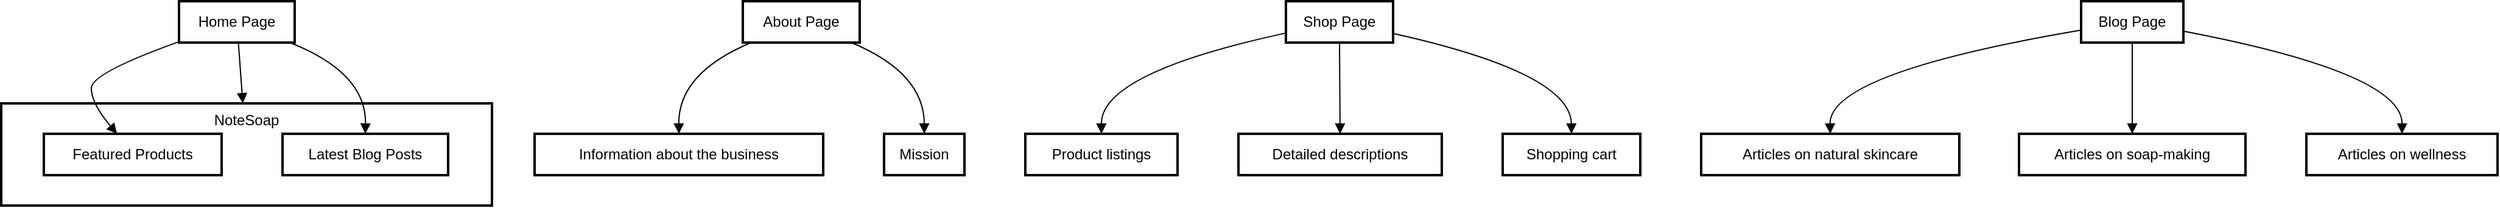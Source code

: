<mxfile version="24.5.5" type="github">
  <diagram name="Page-1" id="bFJ0AP0AcpL3pbjg6rMH">
    <mxGraphModel>
      <root>
        <mxCell id="0" />
        <mxCell id="1" parent="0" />
        <mxCell id="2" value="NoteSoap" style="whiteSpace=wrap;strokeWidth=2;verticalAlign=top;" vertex="1" parent="1">
          <mxGeometry y="84" width="403" height="84" as="geometry" />
        </mxCell>
        <mxCell id="3" value="Featured Products" style="whiteSpace=wrap;strokeWidth=2;" vertex="1" parent="1">
          <mxGeometry x="35" y="109" width="146" height="34" as="geometry" />
        </mxCell>
        <mxCell id="4" value="Latest Blog Posts" style="whiteSpace=wrap;strokeWidth=2;" vertex="1" parent="1">
          <mxGeometry x="231" y="109" width="136" height="34" as="geometry" />
        </mxCell>
        <mxCell id="5" value="Home Page" style="whiteSpace=wrap;strokeWidth=2;" vertex="1" parent="1">
          <mxGeometry x="146" width="95" height="34" as="geometry" />
        </mxCell>
        <mxCell id="6" value="About Page" style="whiteSpace=wrap;strokeWidth=2;" vertex="1" parent="1">
          <mxGeometry x="609" width="96" height="34" as="geometry" />
        </mxCell>
        <mxCell id="7" value="Shop Page" style="whiteSpace=wrap;strokeWidth=2;" vertex="1" parent="1">
          <mxGeometry x="1055" width="88" height="34" as="geometry" />
        </mxCell>
        <mxCell id="8" value="Blog Page" style="whiteSpace=wrap;strokeWidth=2;" vertex="1" parent="1">
          <mxGeometry x="1708" width="84" height="34" as="geometry" />
        </mxCell>
        <mxCell id="9" value="Information about the business" style="whiteSpace=wrap;strokeWidth=2;" vertex="1" parent="1">
          <mxGeometry x="438" y="109" width="237" height="34" as="geometry" />
        </mxCell>
        <mxCell id="10" value="Mission" style="whiteSpace=wrap;strokeWidth=2;" vertex="1" parent="1">
          <mxGeometry x="725" y="109" width="66" height="34" as="geometry" />
        </mxCell>
        <mxCell id="11" value="Product listings" style="whiteSpace=wrap;strokeWidth=2;" vertex="1" parent="1">
          <mxGeometry x="841" y="109" width="125" height="34" as="geometry" />
        </mxCell>
        <mxCell id="12" value="Detailed descriptions" style="whiteSpace=wrap;strokeWidth=2;" vertex="1" parent="1">
          <mxGeometry x="1016" y="109" width="167" height="34" as="geometry" />
        </mxCell>
        <mxCell id="13" value="Shopping cart" style="whiteSpace=wrap;strokeWidth=2;" vertex="1" parent="1">
          <mxGeometry x="1233" y="109" width="113" height="34" as="geometry" />
        </mxCell>
        <mxCell id="14" value="Articles on natural skincare" style="whiteSpace=wrap;strokeWidth=2;" vertex="1" parent="1">
          <mxGeometry x="1396" y="109" width="212" height="34" as="geometry" />
        </mxCell>
        <mxCell id="15" value="Articles on soap-making" style="whiteSpace=wrap;strokeWidth=2;" vertex="1" parent="1">
          <mxGeometry x="1657" y="109" width="186" height="34" as="geometry" />
        </mxCell>
        <mxCell id="16" value="Articles on wellness" style="whiteSpace=wrap;strokeWidth=2;" vertex="1" parent="1">
          <mxGeometry x="1893" y="109" width="157" height="34" as="geometry" />
        </mxCell>
        <mxCell id="17" value="" style="curved=1;startArrow=none;endArrow=block;exitX=0;exitY=0.98;entryX=0.41;entryY=-0.01;" edge="1" parent="1" source="5" target="3">
          <mxGeometry relative="1" as="geometry">
            <Array as="points">
              <mxPoint x="74" y="59" />
              <mxPoint x="74" y="84" />
            </Array>
          </mxGeometry>
        </mxCell>
        <mxCell id="18" value="" style="curved=1;startArrow=none;endArrow=block;exitX=0.95;exitY=0.99;entryX=0.5;entryY=-0.01;" edge="1" parent="1" source="5" target="4">
          <mxGeometry relative="1" as="geometry">
            <Array as="points">
              <mxPoint x="300" y="59" />
            </Array>
          </mxGeometry>
        </mxCell>
        <mxCell id="19" value="" style="curved=1;startArrow=none;endArrow=block;exitX=0.08;exitY=0.99;entryX=0.5;entryY=-0.01;" edge="1" parent="1" source="6" target="9">
          <mxGeometry relative="1" as="geometry">
            <Array as="points">
              <mxPoint x="556" y="59" />
            </Array>
          </mxGeometry>
        </mxCell>
        <mxCell id="20" value="" style="curved=1;startArrow=none;endArrow=block;exitX=0.92;exitY=0.99;entryX=0.5;entryY=-0.01;" edge="1" parent="1" source="6" target="10">
          <mxGeometry relative="1" as="geometry">
            <Array as="points">
              <mxPoint x="758" y="59" />
            </Array>
          </mxGeometry>
        </mxCell>
        <mxCell id="21" value="" style="curved=1;startArrow=none;endArrow=block;exitX=0;exitY=0.77;entryX=0.5;entryY=-0.01;" edge="1" parent="1" source="7" target="11">
          <mxGeometry relative="1" as="geometry">
            <Array as="points">
              <mxPoint x="903" y="59" />
            </Array>
          </mxGeometry>
        </mxCell>
        <mxCell id="22" value="" style="curved=1;startArrow=none;endArrow=block;exitX=0.5;exitY=0.99;entryX=0.5;entryY=-0.01;" edge="1" parent="1" source="7" target="12">
          <mxGeometry relative="1" as="geometry">
            <Array as="points" />
          </mxGeometry>
        </mxCell>
        <mxCell id="23" value="" style="curved=1;startArrow=none;endArrow=block;exitX=1;exitY=0.78;entryX=0.5;entryY=-0.01;" edge="1" parent="1" source="7" target="13">
          <mxGeometry relative="1" as="geometry">
            <Array as="points">
              <mxPoint x="1289" y="59" />
            </Array>
          </mxGeometry>
        </mxCell>
        <mxCell id="24" value="" style="curved=1;startArrow=none;endArrow=block;exitX=0;exitY=0.7;entryX=0.5;entryY=-0.01;" edge="1" parent="1" source="8" target="14">
          <mxGeometry relative="1" as="geometry">
            <Array as="points">
              <mxPoint x="1501" y="59" />
            </Array>
          </mxGeometry>
        </mxCell>
        <mxCell id="25" value="" style="curved=1;startArrow=none;endArrow=block;exitX=0.5;exitY=0.99;entryX=0.5;entryY=-0.01;" edge="1" parent="1" source="8" target="15">
          <mxGeometry relative="1" as="geometry">
            <Array as="points" />
          </mxGeometry>
        </mxCell>
        <mxCell id="26" value="" style="curved=1;startArrow=none;endArrow=block;exitX=1.01;exitY=0.73;entryX=0.5;entryY=-0.01;" edge="1" parent="1" source="8" target="16">
          <mxGeometry relative="1" as="geometry">
            <Array as="points">
              <mxPoint x="1972" y="59" />
            </Array>
          </mxGeometry>
        </mxCell>
        <mxCell id="27" value="" style="curved=1;startArrow=none;endArrow=block;" edge="1" parent="1" source="5" target="2">
          <mxGeometry relative="1" as="geometry">
            <Array as="points" />
          </mxGeometry>
        </mxCell>
      </root>
    </mxGraphModel>
  </diagram>
</mxfile>
